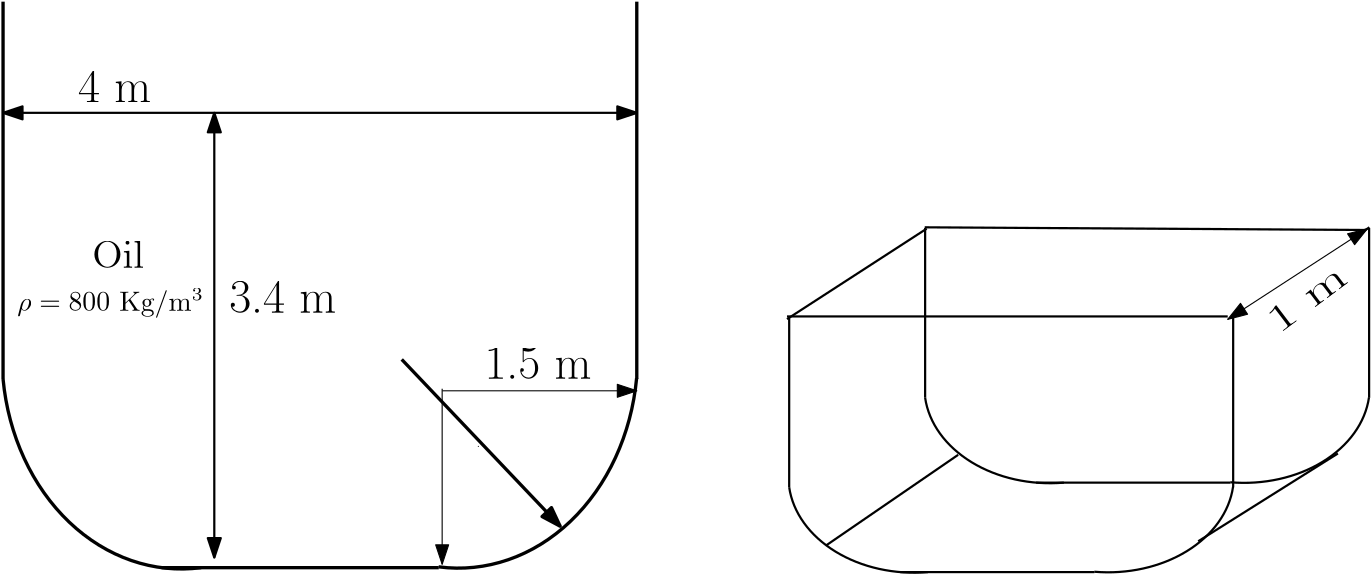 <?xml version="1.0"?>
<!DOCTYPE ipe SYSTEM "ipe.dtd">
<ipe version="70212" creator="Ipe 7.2.13">
<info created="D:20191014222228" modified="D:20191014224933"/>
<ipestyle name="basic">
<symbol name="arrow/arc(spx)">
<path stroke="sym-stroke" fill="sym-stroke" pen="sym-pen">
0 0 m
-1 0.333 l
-1 -0.333 l
h
</path>
</symbol>
<symbol name="arrow/farc(spx)">
<path stroke="sym-stroke" fill="white" pen="sym-pen">
0 0 m
-1 0.333 l
-1 -0.333 l
h
</path>
</symbol>
<symbol name="arrow/ptarc(spx)">
<path stroke="sym-stroke" fill="sym-stroke" pen="sym-pen">
0 0 m
-1 0.333 l
-0.8 0 l
-1 -0.333 l
h
</path>
</symbol>
<symbol name="arrow/fptarc(spx)">
<path stroke="sym-stroke" fill="white" pen="sym-pen">
0 0 m
-1 0.333 l
-0.8 0 l
-1 -0.333 l
h
</path>
</symbol>
<symbol name="mark/circle(sx)" transformations="translations">
<path fill="sym-stroke">
0.6 0 0 0.6 0 0 e
0.4 0 0 0.4 0 0 e
</path>
</symbol>
<symbol name="mark/disk(sx)" transformations="translations">
<path fill="sym-stroke">
0.6 0 0 0.6 0 0 e
</path>
</symbol>
<symbol name="mark/fdisk(sfx)" transformations="translations">
<group>
<path fill="sym-fill">
0.5 0 0 0.5 0 0 e
</path>
<path fill="sym-stroke" fillrule="eofill">
0.6 0 0 0.6 0 0 e
0.4 0 0 0.4 0 0 e
</path>
</group>
</symbol>
<symbol name="mark/box(sx)" transformations="translations">
<path fill="sym-stroke" fillrule="eofill">
-0.6 -0.6 m
0.6 -0.6 l
0.6 0.6 l
-0.6 0.6 l
h
-0.4 -0.4 m
0.4 -0.4 l
0.4 0.4 l
-0.4 0.4 l
h
</path>
</symbol>
<symbol name="mark/square(sx)" transformations="translations">
<path fill="sym-stroke">
-0.6 -0.6 m
0.6 -0.6 l
0.6 0.6 l
-0.6 0.6 l
h
</path>
</symbol>
<symbol name="mark/fsquare(sfx)" transformations="translations">
<group>
<path fill="sym-fill">
-0.5 -0.5 m
0.5 -0.5 l
0.5 0.5 l
-0.5 0.5 l
h
</path>
<path fill="sym-stroke" fillrule="eofill">
-0.6 -0.6 m
0.6 -0.6 l
0.6 0.6 l
-0.6 0.6 l
h
-0.4 -0.4 m
0.4 -0.4 l
0.4 0.4 l
-0.4 0.4 l
h
</path>
</group>
</symbol>
<symbol name="mark/cross(sx)" transformations="translations">
<group>
<path fill="sym-stroke">
-0.43 -0.57 m
0.57 0.43 l
0.43 0.57 l
-0.57 -0.43 l
h
</path>
<path fill="sym-stroke">
-0.43 0.57 m
0.57 -0.43 l
0.43 -0.57 l
-0.57 0.43 l
h
</path>
</group>
</symbol>
<symbol name="arrow/fnormal(spx)">
<path stroke="sym-stroke" fill="white" pen="sym-pen">
0 0 m
-1 0.333 l
-1 -0.333 l
h
</path>
</symbol>
<symbol name="arrow/pointed(spx)">
<path stroke="sym-stroke" fill="sym-stroke" pen="sym-pen">
0 0 m
-1 0.333 l
-0.8 0 l
-1 -0.333 l
h
</path>
</symbol>
<symbol name="arrow/fpointed(spx)">
<path stroke="sym-stroke" fill="white" pen="sym-pen">
0 0 m
-1 0.333 l
-0.8 0 l
-1 -0.333 l
h
</path>
</symbol>
<symbol name="arrow/linear(spx)">
<path stroke="sym-stroke" pen="sym-pen">
-1 0.333 m
0 0 l
-1 -0.333 l
</path>
</symbol>
<symbol name="arrow/fdouble(spx)">
<path stroke="sym-stroke" fill="white" pen="sym-pen">
0 0 m
-1 0.333 l
-1 -0.333 l
h
-1 0 m
-2 0.333 l
-2 -0.333 l
h
</path>
</symbol>
<symbol name="arrow/double(spx)">
<path stroke="sym-stroke" fill="sym-stroke" pen="sym-pen">
0 0 m
-1 0.333 l
-1 -0.333 l
h
-1 0 m
-2 0.333 l
-2 -0.333 l
h
</path>
</symbol>
<pen name="heavier" value="0.8"/>
<pen name="fat" value="1.2"/>
<pen name="ultrafat" value="2"/>
<symbolsize name="large" value="5"/>
<symbolsize name="small" value="2"/>
<symbolsize name="tiny" value="1.1"/>
<arrowsize name="large" value="10"/>
<arrowsize name="small" value="5"/>
<arrowsize name="tiny" value="3"/>
<color name="red" value="1 0 0"/>
<color name="green" value="0 1 0"/>
<color name="blue" value="0 0 1"/>
<color name="yellow" value="1 1 0"/>
<color name="orange" value="1 0.647 0"/>
<color name="gold" value="1 0.843 0"/>
<color name="purple" value="0.627 0.125 0.941"/>
<color name="gray" value="0.745"/>
<color name="brown" value="0.647 0.165 0.165"/>
<color name="navy" value="0 0 0.502"/>
<color name="pink" value="1 0.753 0.796"/>
<color name="seagreen" value="0.18 0.545 0.341"/>
<color name="turquoise" value="0.251 0.878 0.816"/>
<color name="violet" value="0.933 0.51 0.933"/>
<color name="darkblue" value="0 0 0.545"/>
<color name="darkcyan" value="0 0.545 0.545"/>
<color name="darkgray" value="0.663"/>
<color name="darkgreen" value="0 0.392 0"/>
<color name="darkmagenta" value="0.545 0 0.545"/>
<color name="darkorange" value="1 0.549 0"/>
<color name="darkred" value="0.545 0 0"/>
<color name="lightblue" value="0.678 0.847 0.902"/>
<color name="lightcyan" value="0.878 1 1"/>
<color name="lightgray" value="0.827"/>
<color name="lightgreen" value="0.565 0.933 0.565"/>
<color name="lightyellow" value="1 1 0.878"/>
<dashstyle name="dashed" value="[4] 0"/>
<dashstyle name="dotted" value="[1 3] 0"/>
<dashstyle name="dash dotted" value="[4 2 1 2] 0"/>
<dashstyle name="dash dot dotted" value="[4 2 1 2 1 2] 0"/>
<textsize name="large" value="\large"/>
<textsize name="small" value="\small"/>
<textsize name="tiny" value="\tiny"/>
<textsize name="Large" value="\Large"/>
<textsize name="LARGE" value="\LARGE"/>
<textsize name="huge" value="\huge"/>
<textsize name="Huge" value="\Huge"/>
<textsize name="footnote" value="\footnotesize"/>
<textstyle name="center" begin="\begin{center}" end="\end{center}"/>
<textstyle name="itemize" begin="\begin{itemize}" end="\end{itemize}"/>
<textstyle name="item" begin="\begin{itemize}\item{}" end="\end{itemize}"/>
<gridsize name="4 pts" value="4"/>
<gridsize name="8 pts (~3 mm)" value="8"/>
<gridsize name="16 pts (~6 mm)" value="16"/>
<gridsize name="32 pts (~12 mm)" value="32"/>
<gridsize name="10 pts (~3.5 mm)" value="10"/>
<gridsize name="20 pts (~7 mm)" value="20"/>
<gridsize name="14 pts (~5 mm)" value="14"/>
<gridsize name="28 pts (~10 mm)" value="28"/>
<gridsize name="56 pts (~20 mm)" value="56"/>
<anglesize name="90 deg" value="90"/>
<anglesize name="60 deg" value="60"/>
<anglesize name="45 deg" value="45"/>
<anglesize name="30 deg" value="30"/>
<anglesize name="22.5 deg" value="22.5"/>
<opacity name="10%" value="0.1"/>
<opacity name="30%" value="0.3"/>
<opacity name="50%" value="0.5"/>
<opacity name="75%" value="0.75"/>
<tiling name="falling" angle="-60" step="4" width="1"/>
<tiling name="rising" angle="30" step="4" width="1"/>
</ipestyle>
<page>
<layer name="alpha"/>
<view layers="alpha" active="alpha"/>
<group layer="alpha" matrix="1 0 0 1 -63.8139 -39.9901">
<path matrix="0.891172 0 0 0.707492 -22.2102 182.869" stroke="black" pen="fat">
128 704 m
128 512 l
</path>
<path matrix="0.891172 0 0 1.06124 -22.2102 1.7507" stroke="black" pen="fat">
128 512 m
72.4431 0 0 72.4431 200 520 208 448 a
</path>
<path matrix="0.891172 0 0 0.707492 205.93 182.869" stroke="black" pen="fat">
128 704 m
128 512 l
</path>
<path matrix="0.891172 0 0 1.06124 -22.2102 1.7507" stroke="black" pen="fat">
192 448 m
304 448 l
</path>
<path matrix="-0.891172 0 0 1.06124 434.013 2.04542" stroke="black" pen="fat">
128 512 m
72.4431 0 0 72.4431 200 520 208 448 a
</path>
<path matrix="1.18823 0 0 1.25074 -60.2336 -119.534" stroke="black" pen="heavier" arrow="normal/normal" rarrow="normal/normal">
128 608 m
320 608 l
</path>
<path matrix="1.18823 0 0 1.25074 -60.2336 -119.534" stroke="black" pen="heavier" arrow="normal/normal" rarrow="normal/normal">
192 608 m
192 480 l
</path>
<path matrix="1.18823 0 0 1.97496 -54.2513 -469.581" stroke="black" arrow="normal/normal">
256 512 m
256 480 l
</path>
<path matrix="1.18823 0 0 1.25074 -60.2336 -119.534" stroke="black" cap="1">
272 512 m
272 512 l
h
</path>
<path matrix="1.45856 0 0 1.25074 -146.738 -439.724" stroke="black" arrow="normal/normal">
272 784 m
320 784 l
</path>
<path matrix="1.18823 0 0 1.25074 -30.7823 -128.253" stroke="black" pen="fat" arrow="normal/normal">
224 544 m
272 496 l
</path>
<text matrix="1 0 0 1 -133.584 -27.2273" transformations="translations" pos="252.405 671.936" stroke="black" type="label" width="26.384" height="11.097" depth="0" valign="baseline" size="LARGE">4 m</text>
<text matrix="1 0 0 1 -79.1291 -102.953" transformations="translations" pos="252.405 671.936" stroke="black" type="label" width="38.577" height="11.097" depth="0" valign="baseline" size="LARGE">3.4 m</text>
<text matrix="1 0 0 1 12.763 -126.777" transformations="translations" pos="252.405 671.936" stroke="black" type="label" width="38.577" height="11.097" depth="0" valign="baseline" size="LARGE">1.5 m</text>
<text transformations="translations" pos="123.926 585.149" stroke="black" type="label" width="18.73" height="9.963" depth="0" valign="baseline" size="Large">Oil</text>
</group>
<text matrix="1 0 0 1 -106.231 -187.288" transformations="translations" pos="139.413 717.009" stroke="black" type="label" width="67.182" height="8.11" depth="2.49" valign="baseline">$\rho = 800$ Kg/m$^3$</text>
<group matrix="0.832474 0 0 0.562863 224.805 324.228">
<path matrix="0.75 0 0 0.565657 7.60149 -37.4504" stroke="black" pen="heavier">
128 704 m
128 512 l
</path>
<path matrix="0.75 0 0 0.848485 7.60149 -182.259" stroke="black" pen="heavier">
128 512 m
72.4431 0 0 72.4431 200 520 208 448 a
</path>
<path matrix="0.75 0 0 0.565657 199.601 -37.4504" stroke="black" pen="heavier">
128 704 m
128 512 l
</path>
<path matrix="0.75 0 0 0.848485 7.60149 -182.259" stroke="black" pen="heavier">
192 448 m
304 448 l
</path>
<path matrix="-0.75 0 0 0.848485 391.553 -182.023" stroke="black" pen="heavier">
128 512 m
72.4431 0 0 72.4431 200 520 208 448 a
</path>
</group>
<path matrix="0.624355 0 0 0.318387 280.075 335.354" stroke="black" pen="heavier">
128 704 m
128 512 l
</path>
<path matrix="0.624355 0 0 0.477581 280.075 253.846" stroke="black" pen="heavier">
128 512 m
72.4431 0 0 72.4431 200 520 208 448 a
</path>
<path matrix="0.624355 0 0 0.318387 439.91 335.354" stroke="black" pen="heavier">
128 704 m
128 512 l
</path>
<path matrix="0.624355 0 0 0.477581 280.075 253.846" stroke="black" pen="heavier">
192 448 m
304 448 l
</path>
<path matrix="-0.624355 0 0 0.477581 599.705 253.979" stroke="black" pen="heavier">
128 512 m
72.4431 0 0 72.4431 200 520 208 448 a
</path>
<path matrix="0.832474 0 0 0.562863 224.805 324.228" stroke="black" pen="heavier">
119.672 215.028 m
176.679 272.886 l
</path>
<path matrix="0.832474 0 0 0.562863 224.805 324.228" stroke="black" pen="heavier">
280.483 217.581 m
340.893 273.737 l
</path>
<path matrix="0.832474 0 0 0.562863 224.805 324.228" stroke="black" pen="heavier">
102.655 359.673 m
163.065 417.531 l
</path>
<path matrix="0.832474 0 0 0.581625 224.805 316.395" stroke="black" arrow="normal/normal" rarrow="normal/normal">
293.246 361.375 m
353.656 417.531 l
</path>
<path matrix="0.832474 0 0 0.562863 224.805 324.228" stroke="black" pen="heavier">
102.655 361.375 m
293.246 361.375 l
</path>
<path matrix="0.832474 0 0 0.562863 224.805 324.228" stroke="black" pen="heavier">
162.214 418.382 m
352.805 416.68 l
351.104 414.979 l
354.507 418.382 l
354.507 418.382 l
</path>
<text matrix="0.665332 0.495123 -0.341868 0.449853 357.157 -13.5964" pos="515.318 621.736" stroke="black" type="label" width="37.988" height="15.978" depth="0" valign="baseline" size="Huge">1 m</text>
</page>
</ipe>
